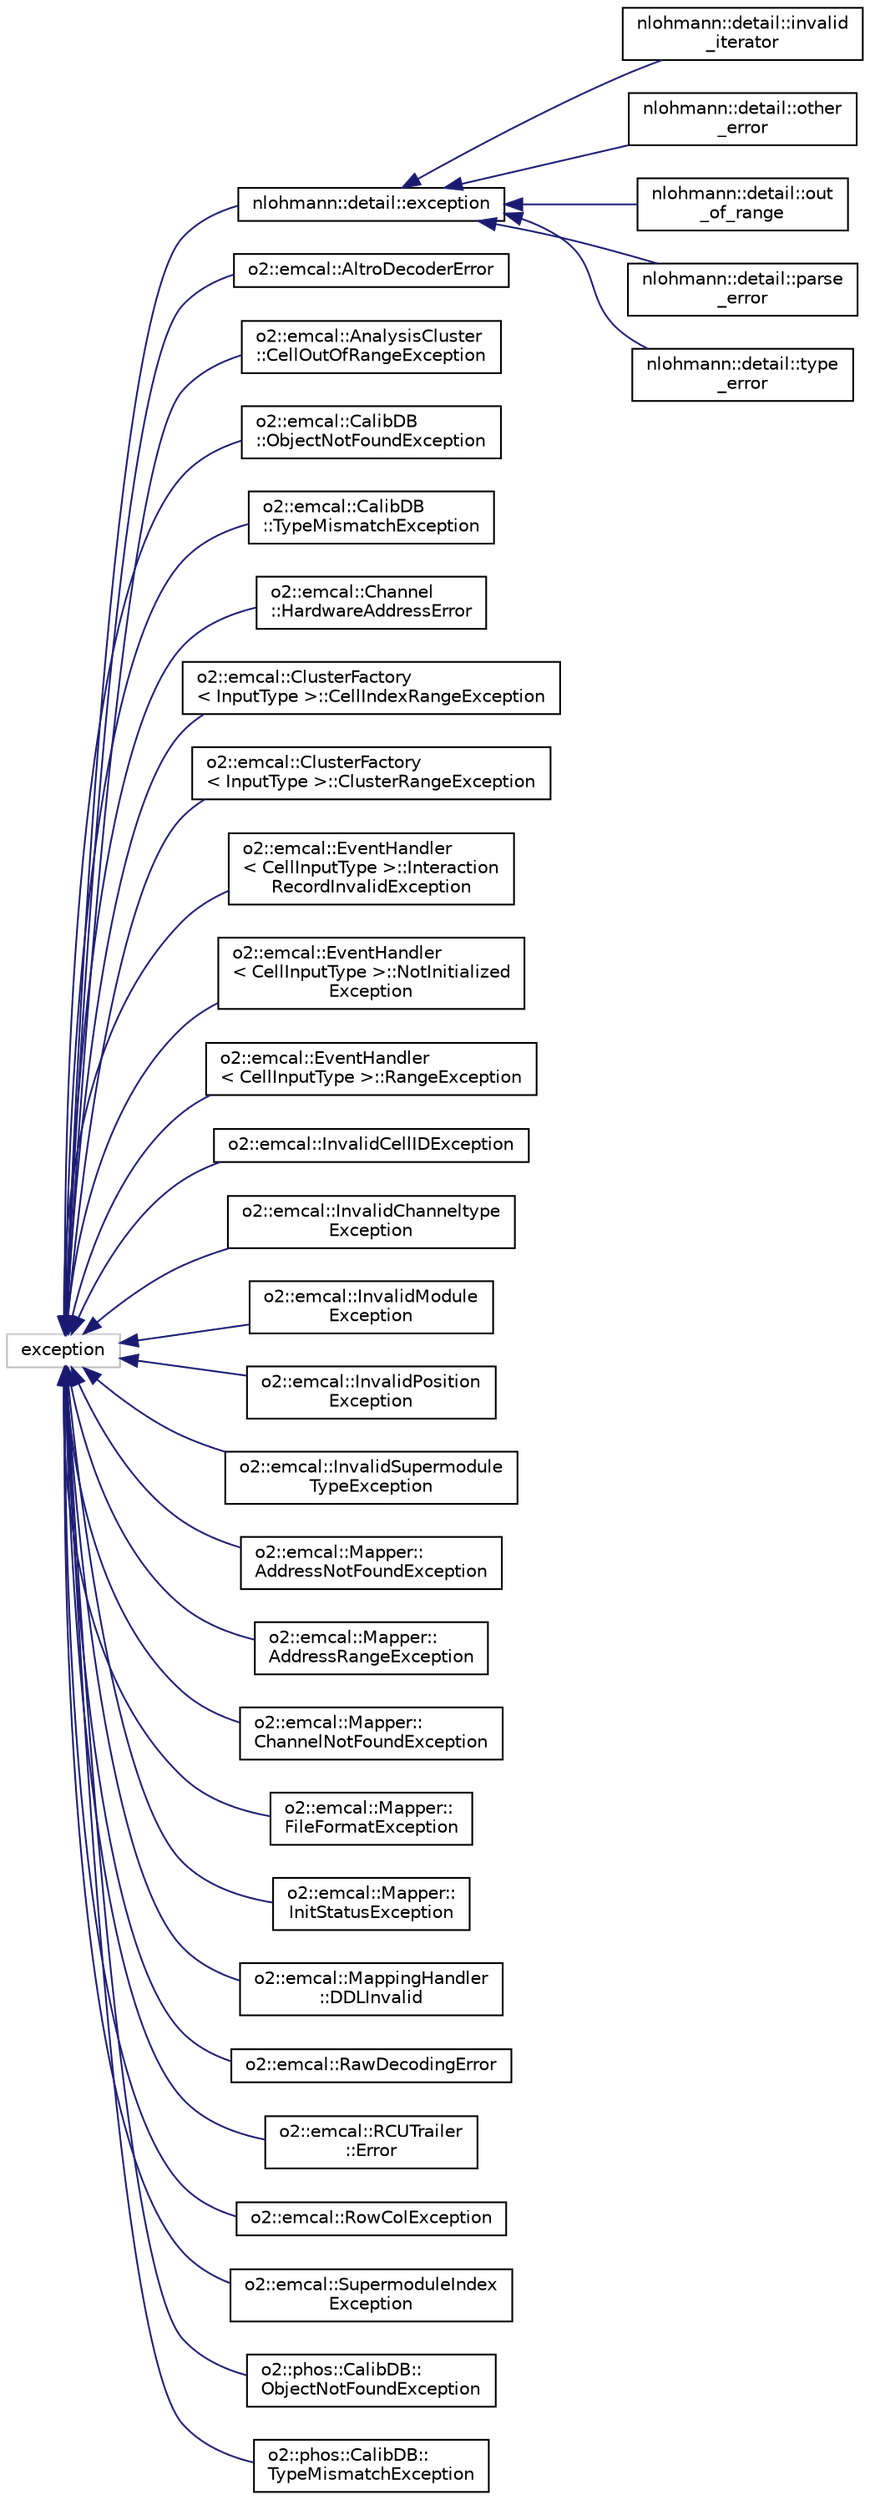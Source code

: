 digraph "Graphical Class Hierarchy"
{
 // INTERACTIVE_SVG=YES
  bgcolor="transparent";
  edge [fontname="Helvetica",fontsize="10",labelfontname="Helvetica",labelfontsize="10"];
  node [fontname="Helvetica",fontsize="10",shape=record];
  rankdir="LR";
  Node2032 [label="exception",height=0.2,width=0.4,color="grey75"];
  Node2032 -> Node0 [dir="back",color="midnightblue",fontsize="10",style="solid",fontname="Helvetica"];
  Node0 [label="nlohmann::detail::exception",height=0.2,width=0.4,color="black",URL="$de/df2/classnlohmann_1_1detail_1_1exception.html",tooltip="general exception of the basic_json class "];
  Node0 -> Node1 [dir="back",color="midnightblue",fontsize="10",style="solid",fontname="Helvetica"];
  Node1 [label="nlohmann::detail::invalid\l_iterator",height=0.2,width=0.4,color="black",URL="$d4/d5f/classnlohmann_1_1detail_1_1invalid__iterator.html",tooltip="exception indicating errors with iterators "];
  Node0 -> Node2 [dir="back",color="midnightblue",fontsize="10",style="solid",fontname="Helvetica"];
  Node2 [label="nlohmann::detail::other\l_error",height=0.2,width=0.4,color="black",URL="$d5/d1b/classnlohmann_1_1detail_1_1other__error.html",tooltip="exception indicating other library errors "];
  Node0 -> Node3 [dir="back",color="midnightblue",fontsize="10",style="solid",fontname="Helvetica"];
  Node3 [label="nlohmann::detail::out\l_of_range",height=0.2,width=0.4,color="black",URL="$d2/d67/classnlohmann_1_1detail_1_1out__of__range.html",tooltip="exception indicating access out of the defined range "];
  Node0 -> Node4 [dir="back",color="midnightblue",fontsize="10",style="solid",fontname="Helvetica"];
  Node4 [label="nlohmann::detail::parse\l_error",height=0.2,width=0.4,color="black",URL="$d5/d1a/classnlohmann_1_1detail_1_1parse__error.html",tooltip="exception indicating a parse error "];
  Node0 -> Node5 [dir="back",color="midnightblue",fontsize="10",style="solid",fontname="Helvetica"];
  Node5 [label="nlohmann::detail::type\l_error",height=0.2,width=0.4,color="black",URL="$da/d1c/classnlohmann_1_1detail_1_1type__error.html",tooltip="exception indicating executing a member function with a wrong type "];
  Node2032 -> Node2039 [dir="back",color="midnightblue",fontsize="10",style="solid",fontname="Helvetica"];
  Node2039 [label="o2::emcal::AltroDecoderError",height=0.2,width=0.4,color="black",URL="$d5/dfa/classo2_1_1emcal_1_1AltroDecoderError.html",tooltip="Error handling of the ALTRO Decoder. "];
  Node2032 -> Node2040 [dir="back",color="midnightblue",fontsize="10",style="solid",fontname="Helvetica"];
  Node2040 [label="o2::emcal::AnalysisCluster\l::CellOutOfRangeException",height=0.2,width=0.4,color="black",URL="$d4/d61/classo2_1_1emcal_1_1AnalysisCluster_1_1CellOutOfRangeException.html",tooltip="Exception handling non-existing cell indices. "];
  Node2032 -> Node2041 [dir="back",color="midnightblue",fontsize="10",style="solid",fontname="Helvetica"];
  Node2041 [label="o2::emcal::CalibDB\l::ObjectNotFoundException",height=0.2,width=0.4,color="black",URL="$d3/d23/classo2_1_1emcal_1_1CalibDB_1_1ObjectNotFoundException.html",tooltip="Handling errors due to objects not found in the CCDB. "];
  Node2032 -> Node2042 [dir="back",color="midnightblue",fontsize="10",style="solid",fontname="Helvetica"];
  Node2042 [label="o2::emcal::CalibDB\l::TypeMismatchException",height=0.2,width=0.4,color="black",URL="$de/df6/classo2_1_1emcal_1_1CalibDB_1_1TypeMismatchException.html",tooltip="Class handling errors of wrong type of a query result. "];
  Node2032 -> Node2043 [dir="back",color="midnightblue",fontsize="10",style="solid",fontname="Helvetica"];
  Node2043 [label="o2::emcal::Channel\l::HardwareAddressError",height=0.2,width=0.4,color="black",URL="$d5/d6b/classo2_1_1emcal_1_1Channel_1_1HardwareAddressError.html",tooltip="Handling of uninitialized hardware addresses. "];
  Node2032 -> Node2044 [dir="back",color="midnightblue",fontsize="10",style="solid",fontname="Helvetica"];
  Node2044 [label="o2::emcal::ClusterFactory\l\< InputType \>::CellIndexRangeException",height=0.2,width=0.4,color="black",URL="$d6/d4e/classo2_1_1emcal_1_1ClusterFactory_1_1CellIndexRangeException.html"];
  Node2032 -> Node2045 [dir="back",color="midnightblue",fontsize="10",style="solid",fontname="Helvetica"];
  Node2045 [label="o2::emcal::ClusterFactory\l\< InputType \>::ClusterRangeException",height=0.2,width=0.4,color="black",URL="$d2/dd3/classo2_1_1emcal_1_1ClusterFactory_1_1ClusterRangeException.html"];
  Node2032 -> Node2046 [dir="back",color="midnightblue",fontsize="10",style="solid",fontname="Helvetica"];
  Node2046 [label="o2::emcal::EventHandler\l\< CellInputType \>::Interaction\lRecordInvalidException",height=0.2,width=0.4,color="black",URL="$d1/d3a/classo2_1_1emcal_1_1EventHandler_1_1InteractionRecordInvalidException.html",tooltip="Error handling in case the interaction records from various sources do not match. ..."];
  Node2032 -> Node2047 [dir="back",color="midnightblue",fontsize="10",style="solid",fontname="Helvetica"];
  Node2047 [label="o2::emcal::EventHandler\l\< CellInputType \>::NotInitialized\lException",height=0.2,width=0.4,color="black",URL="$d8/db5/classo2_1_1emcal_1_1EventHandler_1_1NotInitializedException.html",tooltip="Exception handling unitialized event handler. "];
  Node2032 -> Node2048 [dir="back",color="midnightblue",fontsize="10",style="solid",fontname="Helvetica"];
  Node2048 [label="o2::emcal::EventHandler\l\< CellInputType \>::RangeException",height=0.2,width=0.4,color="black",URL="$d1/dd3/classo2_1_1emcal_1_1EventHandler_1_1RangeException.html",tooltip="Exception handling errors due to exceeding the range of triggers handled by the handler. "];
  Node2032 -> Node2049 [dir="back",color="midnightblue",fontsize="10",style="solid",fontname="Helvetica"];
  Node2049 [label="o2::emcal::InvalidCellIDException",height=0.2,width=0.4,color="black",URL="$d8/d3d/classo2_1_1emcal_1_1InvalidCellIDException.html",tooltip="Exception handling non-existing cell IDs. "];
  Node2032 -> Node2050 [dir="back",color="midnightblue",fontsize="10",style="solid",fontname="Helvetica"];
  Node2050 [label="o2::emcal::InvalidChanneltype\lException",height=0.2,width=0.4,color="black",URL="$d0/da5/classo2_1_1emcal_1_1InvalidChanneltypeException.html",tooltip="Error handling invalid channel types. "];
  Node2032 -> Node2051 [dir="back",color="midnightblue",fontsize="10",style="solid",fontname="Helvetica"];
  Node2051 [label="o2::emcal::InvalidModule\lException",height=0.2,width=0.4,color="black",URL="$d0/d03/classo2_1_1emcal_1_1InvalidModuleException.html",tooltip="Error Handling when an invalid module ID (outside the limits) is called. "];
  Node2032 -> Node2052 [dir="back",color="midnightblue",fontsize="10",style="solid",fontname="Helvetica"];
  Node2052 [label="o2::emcal::InvalidPosition\lException",height=0.2,width=0.4,color="black",URL="$d9/d6a/classo2_1_1emcal_1_1InvalidPositionException.html",tooltip="Exception handling errors due to positions not in the EMCAL area. "];
  Node2032 -> Node2053 [dir="back",color="midnightblue",fontsize="10",style="solid",fontname="Helvetica"];
  Node2053 [label="o2::emcal::InvalidSupermodule\lTypeException",height=0.2,width=0.4,color="black",URL="$d8/d89/classo2_1_1emcal_1_1InvalidSupermoduleTypeException.html",tooltip="Exception handling improper or uninitialized supermodule types. "];
  Node2032 -> Node2054 [dir="back",color="midnightblue",fontsize="10",style="solid",fontname="Helvetica"];
  Node2054 [label="o2::emcal::Mapper::\lAddressNotFoundException",height=0.2,width=0.4,color="black",URL="$df/d5f/classo2_1_1emcal_1_1Mapper_1_1AddressNotFoundException.html",tooltip="Error handling requests for unknown hardware addresses. "];
  Node2032 -> Node2055 [dir="back",color="midnightblue",fontsize="10",style="solid",fontname="Helvetica"];
  Node2055 [label="o2::emcal::Mapper::\lAddressRangeException",height=0.2,width=0.4,color="black",URL="$d7/dd2/classo2_1_1emcal_1_1Mapper_1_1AddressRangeException.html"];
  Node2032 -> Node2056 [dir="back",color="midnightblue",fontsize="10",style="solid",fontname="Helvetica"];
  Node2056 [label="o2::emcal::Mapper::\lChannelNotFoundException",height=0.2,width=0.4,color="black",URL="$da/d7b/classo2_1_1emcal_1_1Mapper_1_1ChannelNotFoundException.html",tooltip="Exception handling invalid channel ID. "];
  Node2032 -> Node2057 [dir="back",color="midnightblue",fontsize="10",style="solid",fontname="Helvetica"];
  Node2057 [label="o2::emcal::Mapper::\lFileFormatException",height=0.2,width=0.4,color="black",URL="$d1/d91/classo2_1_1emcal_1_1Mapper_1_1FileFormatException.html",tooltip="Error handling for invalid file format. "];
  Node2032 -> Node2058 [dir="back",color="midnightblue",fontsize="10",style="solid",fontname="Helvetica"];
  Node2058 [label="o2::emcal::Mapper::\lInitStatusException",height=0.2,width=0.4,color="black",URL="$d5/d59/classo2_1_1emcal_1_1Mapper_1_1InitStatusException.html",tooltip="Error handling requests to not properly initialized mapping object. "];
  Node2032 -> Node2059 [dir="back",color="midnightblue",fontsize="10",style="solid",fontname="Helvetica"];
  Node2059 [label="o2::emcal::MappingHandler\l::DDLInvalid",height=0.2,width=0.4,color="black",URL="$d7/d93/classo2_1_1emcal_1_1MappingHandler_1_1DDLInvalid.html",tooltip="Error handling for invalid DDL IDs (not in range for EMCAL) "];
  Node2032 -> Node2060 [dir="back",color="midnightblue",fontsize="10",style="solid",fontname="Helvetica"];
  Node2060 [label="o2::emcal::RawDecodingError",height=0.2,width=0.4,color="black",URL="$db/df9/classo2_1_1emcal_1_1RawDecodingError.html",tooltip="Error handling of the raw readerThe following error types are defined: "];
  Node2032 -> Node2061 [dir="back",color="midnightblue",fontsize="10",style="solid",fontname="Helvetica"];
  Node2061 [label="o2::emcal::RCUTrailer\l::Error",height=0.2,width=0.4,color="black",URL="$d6/d82/classo2_1_1emcal_1_1RCUTrailer_1_1Error.html",tooltip="Error handling of the. "];
  Node2032 -> Node2062 [dir="back",color="midnightblue",fontsize="10",style="solid",fontname="Helvetica"];
  Node2062 [label="o2::emcal::RowColException",height=0.2,width=0.4,color="black",URL="$d1/d37/classo2_1_1emcal_1_1RowColException.html",tooltip="Handling error for invalid positions in row-column space. "];
  Node2032 -> Node2063 [dir="back",color="midnightblue",fontsize="10",style="solid",fontname="Helvetica"];
  Node2063 [label="o2::emcal::SupermoduleIndex\lException",height=0.2,width=0.4,color="black",URL="$d5/d7d/classo2_1_1emcal_1_1SupermoduleIndexException.html",tooltip="Handling error due to invalid supermodule. "];
  Node2032 -> Node2064 [dir="back",color="midnightblue",fontsize="10",style="solid",fontname="Helvetica"];
  Node2064 [label="o2::phos::CalibDB::\lObjectNotFoundException",height=0.2,width=0.4,color="black",URL="$d3/d0a/classo2_1_1phos_1_1CalibDB_1_1ObjectNotFoundException.html",tooltip="Handling errors due to objects not found in the CCDB. "];
  Node2032 -> Node2065 [dir="back",color="midnightblue",fontsize="10",style="solid",fontname="Helvetica"];
  Node2065 [label="o2::phos::CalibDB::\lTypeMismatchException",height=0.2,width=0.4,color="black",URL="$db/d00/classo2_1_1phos_1_1CalibDB_1_1TypeMismatchException.html",tooltip="Class handling errors of wrong type of a query result. "];
}
